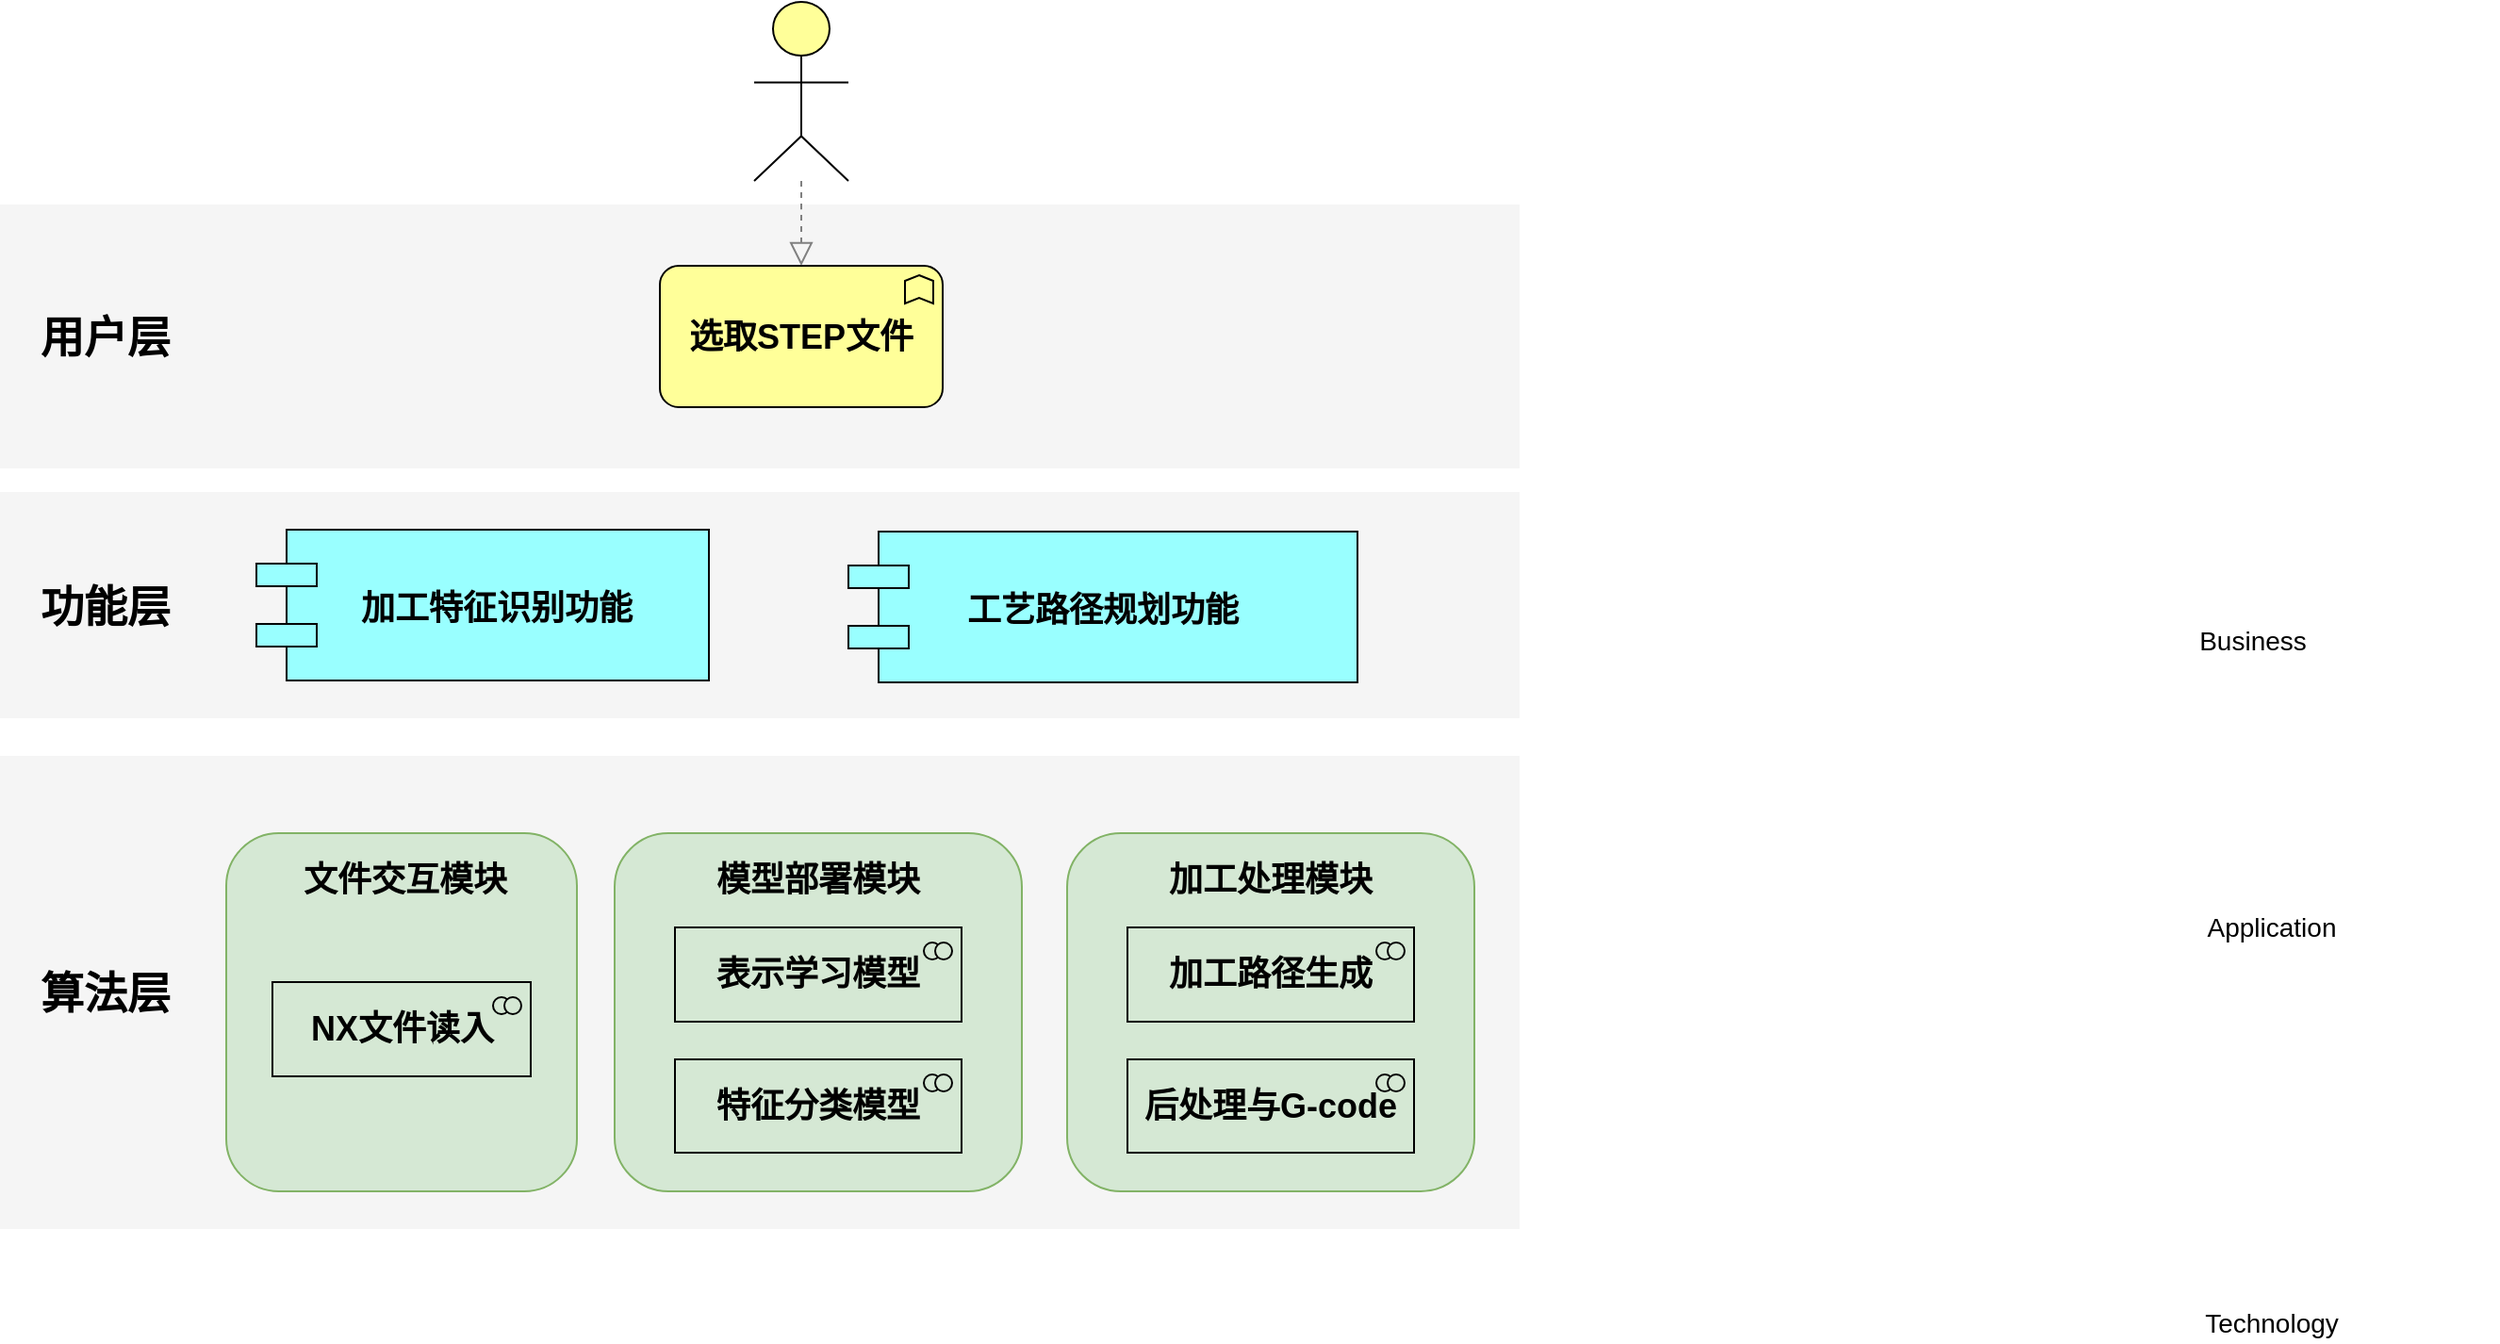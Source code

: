 <mxfile version="26.0.14">
  <diagram name="Page-1" id="dw9cy2hVtUxoz5KOO9y6">
    <mxGraphModel dx="1430" dy="757" grid="1" gridSize="10" guides="1" tooltips="1" connect="1" arrows="1" fold="1" page="1" pageScale="1" pageWidth="827" pageHeight="1169" math="0" shadow="0">
      <root>
        <mxCell id="0" />
        <mxCell id="1" parent="0" />
        <mxCell id="l-ooRK0CQchim35NLO_1-1" value="" style="whiteSpace=wrap;html=1;strokeColor=none;strokeWidth=1;fillColor=#f5f5f5;fontSize=14;" parent="1" vertex="1">
          <mxGeometry x="184" y="460" width="806" height="251" as="geometry" />
        </mxCell>
        <mxCell id="l-ooRK0CQchim35NLO_1-2" value="" style="whiteSpace=wrap;html=1;strokeColor=none;strokeWidth=1;fillColor=#f5f5f5;fontSize=14;" parent="1" vertex="1">
          <mxGeometry x="184" y="167.5" width="806" height="140" as="geometry" />
        </mxCell>
        <mxCell id="l-ooRK0CQchim35NLO_1-3" value="&lt;b&gt;&lt;font style=&quot;font-size: 18px;&quot;&gt;选取STEP文件&lt;/font&gt;&lt;/b&gt;" style="html=1;whiteSpace=wrap;fillColor=#ffff99;shape=mxgraph.archimate3.application;appType=func;archiType=rounded;fontSize=14;" parent="1" vertex="1">
          <mxGeometry x="534" y="200" width="150" height="75" as="geometry" />
        </mxCell>
        <mxCell id="l-ooRK0CQchim35NLO_1-4" value="Technology" style="text;html=1;strokeColor=none;fillColor=none;align=center;verticalAlign=middle;whiteSpace=wrap;fontSize=14;" parent="1" vertex="1">
          <mxGeometry x="1269" y="751" width="240" height="20" as="geometry" />
        </mxCell>
        <mxCell id="l-ooRK0CQchim35NLO_1-5" value="Application" style="text;html=1;strokeColor=none;fillColor=none;align=center;verticalAlign=middle;whiteSpace=wrap;fontSize=14;" parent="1" vertex="1">
          <mxGeometry x="1269" y="541" width="240" height="20" as="geometry" />
        </mxCell>
        <mxCell id="l-ooRK0CQchim35NLO_1-6" value="Business" style="text;html=1;strokeColor=none;fillColor=none;align=center;verticalAlign=middle;whiteSpace=wrap;fontSize=14;" parent="1" vertex="1">
          <mxGeometry x="1259" y="389" width="240" height="20" as="geometry" />
        </mxCell>
        <mxCell id="l-ooRK0CQchim35NLO_1-7" style="edgeStyle=elbowEdgeStyle;rounded=1;elbow=vertical;html=1;dashed=1;startSize=10;endArrow=block;endFill=0;endSize=10;jettySize=auto;orthogonalLoop=1;strokeColor=#808080;fontSize=14;" parent="1" source="l-ooRK0CQchim35NLO_1-8" target="l-ooRK0CQchim35NLO_1-3" edge="1">
          <mxGeometry relative="1" as="geometry" />
        </mxCell>
        <mxCell id="l-ooRK0CQchim35NLO_1-8" value="" style="html=1;whiteSpace=wrap;fillColor=#ffff99;shape=mxgraph.archimate3.actor;fontSize=14;" parent="1" vertex="1">
          <mxGeometry x="584" y="60" width="50" height="95" as="geometry" />
        </mxCell>
        <mxCell id="l-ooRK0CQchim35NLO_1-9" value="&lt;span style=&quot;font-size: 23px;&quot;&gt;&lt;b&gt;用户层&lt;/b&gt;&lt;/span&gt;" style="text;html=1;align=center;verticalAlign=middle;whiteSpace=wrap;rounded=0;" parent="1" vertex="1">
          <mxGeometry x="200" y="222.5" width="80" height="30" as="geometry" />
        </mxCell>
        <mxCell id="l-ooRK0CQchim35NLO_1-10" value="&lt;span style=&quot;font-size: 23px;&quot;&gt;&lt;b&gt;算法层&lt;/b&gt;&lt;/span&gt;" style="text;html=1;align=center;verticalAlign=middle;whiteSpace=wrap;rounded=0;" parent="1" vertex="1">
          <mxGeometry x="200" y="571" width="80" height="30" as="geometry" />
        </mxCell>
        <mxCell id="l-ooRK0CQchim35NLO_1-11" value="" style="whiteSpace=wrap;html=1;strokeColor=none;strokeWidth=1;fillColor=#f5f5f5;fontSize=14;" parent="1" vertex="1">
          <mxGeometry x="184" y="320" width="806" height="120" as="geometry" />
        </mxCell>
        <mxCell id="l-ooRK0CQchim35NLO_1-12" value="&lt;span style=&quot;font-size: 23px;&quot;&gt;&lt;b&gt;功能层&lt;/b&gt;&lt;/span&gt;" style="text;html=1;align=center;verticalAlign=middle;whiteSpace=wrap;rounded=0;" parent="1" vertex="1">
          <mxGeometry x="200" y="366" width="80" height="30" as="geometry" />
        </mxCell>
        <mxCell id="l-ooRK0CQchim35NLO_1-17" value="   加工特征识别功能" style="shape=component;align=center;fillColor=#99ffff;gradientColor=none;fontSize=18;fontStyle=1" parent="1" vertex="1">
          <mxGeometry x="320" y="340" width="240" height="80" as="geometry" />
        </mxCell>
        <mxCell id="l-ooRK0CQchim35NLO_1-19" value="工艺路径规划功能" style="shape=component;align=center;fillColor=#99ffff;gradientColor=none;fontSize=18;fontStyle=1" parent="1" vertex="1">
          <mxGeometry x="634" y="341" width="270" height="80" as="geometry" />
        </mxCell>
        <mxCell id="l-ooRK0CQchim35NLO_1-25" value="" style="rounded=1;whiteSpace=wrap;html=1;fillColor=#d5e8d4;strokeColor=#82b366;" parent="1" vertex="1">
          <mxGeometry x="304" y="501" width="186" height="190" as="geometry" />
        </mxCell>
        <mxCell id="l-ooRK0CQchim35NLO_1-26" value="&lt;span style=&quot;font-size: 18px;&quot;&gt;&lt;b&gt;文件交互模块&lt;/b&gt;&lt;/span&gt;" style="text;html=1;align=center;verticalAlign=middle;whiteSpace=wrap;rounded=0;" parent="1" vertex="1">
          <mxGeometry x="323.5" y="511" width="150" height="30" as="geometry" />
        </mxCell>
        <mxCell id="l-ooRK0CQchim35NLO_1-30" value="" style="group" parent="1" vertex="1" connectable="0">
          <mxGeometry x="328.5" y="580" width="137" height="50" as="geometry" />
        </mxCell>
        <mxCell id="l-ooRK0CQchim35NLO_1-31" value="" style="html=1;whiteSpace=wrap;fillColor=#d5e8d4;shape=mxgraph.archimate3.application;appType=collab;archiType=square;fontSize=14;strokeColor=#000000;" parent="l-ooRK0CQchim35NLO_1-30" vertex="1">
          <mxGeometry width="137" height="50.0" as="geometry" />
        </mxCell>
        <mxCell id="l-ooRK0CQchim35NLO_1-32" value="&lt;span style=&quot;font-size: 18px;&quot;&gt;&lt;b&gt;NX文件读入&lt;/b&gt;&lt;/span&gt;" style="text;html=1;align=center;verticalAlign=middle;whiteSpace=wrap;rounded=0;" parent="l-ooRK0CQchim35NLO_1-30" vertex="1">
          <mxGeometry x="17.125" y="15.066" width="102.75" height="19.868" as="geometry" />
        </mxCell>
        <mxCell id="TkbQbGqJDlJ_ICl3t9ka-2" value="" style="group" vertex="1" connectable="0" parent="1">
          <mxGeometry x="510" y="501" width="216" height="190" as="geometry" />
        </mxCell>
        <mxCell id="l-ooRK0CQchim35NLO_1-15" value="" style="rounded=1;whiteSpace=wrap;html=1;fillColor=#d5e8d4;strokeColor=#82b366;" parent="TkbQbGqJDlJ_ICl3t9ka-2" vertex="1">
          <mxGeometry width="216" height="190" as="geometry" />
        </mxCell>
        <mxCell id="l-ooRK0CQchim35NLO_1-20" value="&lt;font style=&quot;font-size: 18px;&quot;&gt;&lt;b&gt;特征分类模型&lt;/b&gt;&lt;/font&gt;" style="html=1;whiteSpace=wrap;fillColor=#d5e8d4;shape=mxgraph.archimate3.application;appType=collab;archiType=square;fontSize=14;strokeColor=#000000;" parent="TkbQbGqJDlJ_ICl3t9ka-2" vertex="1">
          <mxGeometry x="32" y="120" width="152" height="49.5" as="geometry" />
        </mxCell>
        <mxCell id="l-ooRK0CQchim35NLO_1-21" value="" style="group" parent="TkbQbGqJDlJ_ICl3t9ka-2" vertex="1" connectable="0">
          <mxGeometry x="32" y="50" width="152" height="50" as="geometry" />
        </mxCell>
        <mxCell id="l-ooRK0CQchim35NLO_1-22" value="" style="html=1;whiteSpace=wrap;fillColor=#d5e8d4;shape=mxgraph.archimate3.application;appType=collab;archiType=square;fontSize=14;strokeColor=#000000;" parent="l-ooRK0CQchim35NLO_1-21" vertex="1">
          <mxGeometry width="152" height="50.0" as="geometry" />
        </mxCell>
        <mxCell id="l-ooRK0CQchim35NLO_1-23" value="&lt;font style=&quot;font-size: 18px;&quot;&gt;&lt;b style=&quot;&quot;&gt;表示学习模型&lt;/b&gt;&lt;/font&gt;" style="text;html=1;align=center;verticalAlign=middle;whiteSpace=wrap;rounded=0;" parent="l-ooRK0CQchim35NLO_1-21" vertex="1">
          <mxGeometry x="19" y="15.066" width="114.0" height="19.868" as="geometry" />
        </mxCell>
        <mxCell id="l-ooRK0CQchim35NLO_1-24" value="&lt;b&gt;&lt;font style=&quot;font-size: 18px;&quot;&gt;模型部署模块&lt;/font&gt;&lt;/b&gt;" style="text;html=1;align=center;verticalAlign=middle;whiteSpace=wrap;rounded=0;" parent="TkbQbGqJDlJ_ICl3t9ka-2" vertex="1">
          <mxGeometry x="33" y="10" width="150" height="30" as="geometry" />
        </mxCell>
        <mxCell id="TkbQbGqJDlJ_ICl3t9ka-3" value="" style="group" vertex="1" connectable="0" parent="1">
          <mxGeometry x="750" y="501" width="216" height="190" as="geometry" />
        </mxCell>
        <mxCell id="TkbQbGqJDlJ_ICl3t9ka-4" value="" style="rounded=1;whiteSpace=wrap;html=1;fillColor=#d5e8d4;strokeColor=#82b366;" vertex="1" parent="TkbQbGqJDlJ_ICl3t9ka-3">
          <mxGeometry width="216" height="190" as="geometry" />
        </mxCell>
        <mxCell id="TkbQbGqJDlJ_ICl3t9ka-5" value="&lt;span style=&quot;font-size: 18px;&quot;&gt;&lt;b&gt;后处理与G-code&lt;/b&gt;&lt;/span&gt;" style="html=1;whiteSpace=wrap;fillColor=#d5e8d4;shape=mxgraph.archimate3.application;appType=collab;archiType=square;fontSize=14;strokeColor=#000000;" vertex="1" parent="TkbQbGqJDlJ_ICl3t9ka-3">
          <mxGeometry x="32" y="120" width="152" height="49.5" as="geometry" />
        </mxCell>
        <mxCell id="TkbQbGqJDlJ_ICl3t9ka-6" value="" style="group" vertex="1" connectable="0" parent="TkbQbGqJDlJ_ICl3t9ka-3">
          <mxGeometry x="32" y="50" width="152" height="50" as="geometry" />
        </mxCell>
        <mxCell id="TkbQbGqJDlJ_ICl3t9ka-7" value="" style="html=1;whiteSpace=wrap;fillColor=#d5e8d4;shape=mxgraph.archimate3.application;appType=collab;archiType=square;fontSize=14;strokeColor=#000000;" vertex="1" parent="TkbQbGqJDlJ_ICl3t9ka-6">
          <mxGeometry width="152" height="50.0" as="geometry" />
        </mxCell>
        <mxCell id="TkbQbGqJDlJ_ICl3t9ka-8" value="&lt;font style=&quot;font-size: 18px;&quot;&gt;&lt;b style=&quot;&quot;&gt;加工路径生成&lt;/b&gt;&lt;/font&gt;" style="text;html=1;align=center;verticalAlign=middle;whiteSpace=wrap;rounded=0;" vertex="1" parent="TkbQbGqJDlJ_ICl3t9ka-6">
          <mxGeometry x="19" y="15.066" width="114.0" height="19.868" as="geometry" />
        </mxCell>
        <mxCell id="TkbQbGqJDlJ_ICl3t9ka-9" value="&lt;b&gt;&lt;font style=&quot;font-size: 18px;&quot;&gt;加工处理模块&lt;/font&gt;&lt;/b&gt;" style="text;html=1;align=center;verticalAlign=middle;whiteSpace=wrap;rounded=0;" vertex="1" parent="TkbQbGqJDlJ_ICl3t9ka-3">
          <mxGeometry x="33" y="10" width="150" height="30" as="geometry" />
        </mxCell>
      </root>
    </mxGraphModel>
  </diagram>
</mxfile>
